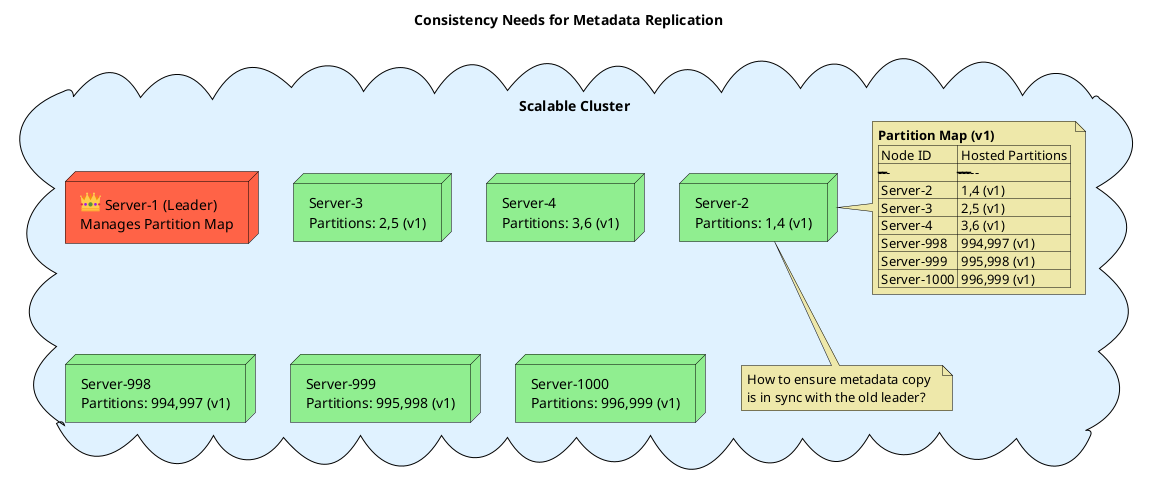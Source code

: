 @startuml
skinparam Shadowing false

skinparam cloud {
    BackgroundColor #E0F2FF
    BorderColor Black
}

skinparam node {
    BackgroundColor White
    BorderColor Black
    RoundCorner 20
}

skinparam note {
    BackgroundColor PaleGoldenRod
    BorderColor Black
}

title **Consistency Needs for Metadata Replication**

cloud "Scalable Cluster" {
    
    node "<:crown:> Server-1 (Leader)\nManages Partition Map" as S1 #Tomato

    node "Server-2\nPartitions: 1,4 (v1)" as S2 #LightGreen
    node "Server-3\nPartitions: 2,5 (v1)" as S3 #LightGreen
    node "Server-4\nPartitions: 3,6 (v1)" as S4 #LightGreen
    node "Server-998\nPartitions: 994,997 (v1)" as S998 #LightGreen
    node "Server-999\nPartitions: 995,998 (v1)" as S999 #LightGreen
    node "Server-1000\nPartitions: 996,999 (v1)" as S1000 #LightGreen

    note right of S2
        **Partition Map (v1)**  
        | Node ID   | Hosted Partitions |
        |-----------|-----------------|
        | Server-2  | 1,4 (v1)   |
        | Server-3  | 2,5 (v1)   |
        | Server-4  | 3,6 (v1)   |
        | Server-998 | 994,997 (v1) |
        | Server-999 | 995,998 (v1) |
        | Server-1000 | 996,999 (v1) |
    end note

    note bottom of S2
        How to ensure metadata copy  
        is in sync with the old leader?
    end note
}
@enduml
